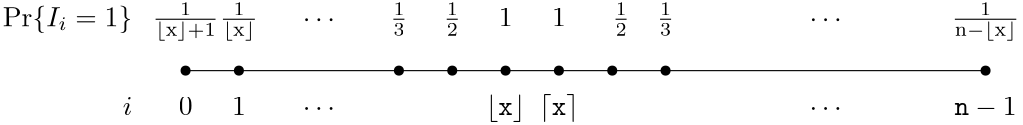 <?xml version="1.0"?>
<!DOCTYPE ipe SYSTEM "ipe.dtd">
<ipe version="70010" creator="Ipe 7.0.10">
<info created="D:20120110130916" modified="D:20120110140224"/>
<ipestyle name="basic">
<symbol name="arrow/arc(spx)">
<path stroke="sym-stroke" fill="sym-stroke" pen="sym-pen">
0 0 m
-1 0.333 l
-1 -0.333 l
h
</path>
</symbol>
<symbol name="arrow/farc(spx)">
<path stroke="sym-stroke" fill="white" pen="sym-pen">
0 0 m
-1 0.333 l
-1 -0.333 l
h
</path>
</symbol>
<symbol name="mark/circle(sx)" transformations="translations">
<path fill="sym-stroke">
0.6 0 0 0.6 0 0 e
0.4 0 0 0.4 0 0 e
</path>
</symbol>
<symbol name="mark/disk(sx)" transformations="translations">
<path fill="sym-stroke">
0.6 0 0 0.6 0 0 e
</path>
</symbol>
<symbol name="mark/fdisk(sfx)" transformations="translations">
<group>
<path fill="sym-stroke" fillrule="eofill">
0.6 0 0 0.6 0 0 e
0.4 0 0 0.4 0 0 e
</path>
<path fill="sym-fill">
0.4 0 0 0.4 0 0 e
</path>
</group>
</symbol>
<symbol name="mark/box(sx)" transformations="translations">
<path fill="sym-stroke" fillrule="eofill">
-0.6 -0.6 m
0.6 -0.6 l
0.6 0.6 l
-0.6 0.6 l
h
-0.4 -0.4 m
0.4 -0.4 l
0.4 0.4 l
-0.4 0.4 l
h
</path>
</symbol>
<symbol name="mark/square(sx)" transformations="translations">
<path fill="sym-stroke">
-0.6 -0.6 m
0.6 -0.6 l
0.6 0.6 l
-0.6 0.6 l
h
</path>
</symbol>
<symbol name="mark/fsquare(sfx)" transformations="translations">
<group>
<path fill="sym-stroke" fillrule="eofill">
-0.6 -0.6 m
0.6 -0.6 l
0.6 0.6 l
-0.6 0.6 l
h
-0.4 -0.4 m
0.4 -0.4 l
0.4 0.4 l
-0.4 0.4 l
h
</path>
<path fill="sym-fill">
-0.4 -0.4 m
0.4 -0.4 l
0.4 0.4 l
-0.4 0.4 l
h
</path>
</group>
</symbol>
<symbol name="mark/cross(sx)" transformations="translations">
<group>
<path fill="sym-stroke">
-0.43 -0.57 m
0.57 0.43 l
0.43 0.57 l
-0.57 -0.43 l
h
</path>
<path fill="sym-stroke">
-0.43 0.57 m
0.57 -0.43 l
0.43 -0.57 l
-0.57 0.43 l
h
</path>
</group>
</symbol>
<symbol name="arrow/fnormal(spx)">
<path stroke="sym-stroke" fill="white" pen="sym-pen">
0 0 m
-1 0.333 l
-1 -0.333 l
h
</path>
</symbol>
<symbol name="arrow/pointed(spx)">
<path stroke="sym-stroke" fill="sym-stroke" pen="sym-pen">
0 0 m
-1 0.333 l
-0.8 0 l
-1 -0.333 l
h
</path>
</symbol>
<symbol name="arrow/fpointed(spx)">
<path stroke="sym-stroke" fill="white" pen="sym-pen">
0 0 m
-1 0.333 l
-0.8 0 l
-1 -0.333 l
h
</path>
</symbol>
<symbol name="arrow/linear(spx)">
<path stroke="sym-stroke" pen="sym-pen">
-1 0.333 m
0 0 l
-1 -0.333 l
</path>
</symbol>
<symbol name="arrow/fdouble(spx)">
<path stroke="sym-stroke" fill="white" pen="sym-pen">
0 0 m
-1 0.333 l
-1 -0.333 l
h
-1 0 m
-2 0.333 l
-2 -0.333 l
h
</path>
</symbol>
<symbol name="arrow/double(spx)">
<path stroke="sym-stroke" fill="sym-stroke" pen="sym-pen">
0 0 m
-1 0.333 l
-1 -0.333 l
h
-1 0 m
-2 0.333 l
-2 -0.333 l
h
</path>
</symbol>
<pen name="heavier" value="0.8"/>
<pen name="fat" value="1.2"/>
<pen name="ultrafat" value="2"/>
<symbolsize name="large" value="5"/>
<symbolsize name="small" value="2"/>
<symbolsize name="tiny" value="1.1"/>
<arrowsize name="large" value="10"/>
<arrowsize name="small" value="5"/>
<arrowsize name="tiny" value="3"/>
<color name="red" value="1 0 0"/>
<color name="green" value="0 1 0"/>
<color name="blue" value="0 0 1"/>
<color name="yellow" value="1 1 0"/>
<color name="orange" value="1 0.647 0"/>
<color name="gold" value="1 0.843 0"/>
<color name="purple" value="0.627 0.125 0.941"/>
<color name="gray" value="0.745"/>
<color name="brown" value="0.647 0.165 0.165"/>
<color name="navy" value="0 0 0.502"/>
<color name="pink" value="1 0.753 0.796"/>
<color name="seagreen" value="0.18 0.545 0.341"/>
<color name="turquoise" value="0.251 0.878 0.816"/>
<color name="violet" value="0.933 0.51 0.933"/>
<color name="darkblue" value="0 0 0.545"/>
<color name="darkcyan" value="0 0.545 0.545"/>
<color name="darkgray" value="0.663"/>
<color name="darkgreen" value="0 0.392 0"/>
<color name="darkmagenta" value="0.545 0 0.545"/>
<color name="darkorange" value="1 0.549 0"/>
<color name="darkred" value="0.545 0 0"/>
<color name="lightblue" value="0.678 0.847 0.902"/>
<color name="lightcyan" value="0.878 1 1"/>
<color name="lightgray" value="0.827"/>
<color name="lightgreen" value="0.565 0.933 0.565"/>
<color name="lightyellow" value="1 1 0.878"/>
<dashstyle name="dashed" value="[4] 0"/>
<dashstyle name="dotted" value="[1 3] 0"/>
<dashstyle name="dash dotted" value="[4 2 1 2] 0"/>
<dashstyle name="dash dot dotted" value="[4 2 1 2 1 2] 0"/>
<textsize name="large" value="\large"/>
<textsize name="small" value="\small"/>
<textsize name="tiny" value="\tiny"/>
<textsize name="Large" value="\Large"/>
<textsize name="LARGE" value="\LARGE"/>
<textsize name="huge" value="\huge"/>
<textsize name="Huge" value="\Huge"/>
<textsize name="footnote" value="\footnotesize"/>
<textstyle name="center" begin="\begin{center}" end="\end{center}"/>
<textstyle name="itemize" begin="\begin{itemize}" end="\end{itemize}"/>
<textstyle name="item" begin="\begin{itemize}\item{}" end="\end{itemize}"/>
<gridsize name="4 pts" value="4"/>
<gridsize name="8 pts (~3 mm)" value="8"/>
<gridsize name="16 pts (~6 mm)" value="16"/>
<gridsize name="32 pts (~12 mm)" value="32"/>
<gridsize name="10 pts (~3.5 mm)" value="10"/>
<gridsize name="20 pts (~7 mm)" value="20"/>
<gridsize name="14 pts (~5 mm)" value="14"/>
<gridsize name="28 pts (~10 mm)" value="28"/>
<gridsize name="56 pts (~20 mm)" value="56"/>
<anglesize name="90 deg" value="90"/>
<anglesize name="60 deg" value="60"/>
<anglesize name="45 deg" value="45"/>
<anglesize name="30 deg" value="30"/>
<anglesize name="22.5 deg" value="22.5"/>
<tiling name="falling" angle="-60" step="4" width="1"/>
<tiling name="rising" angle="30" step="4" width="1"/>
</ipestyle>
<page>
<layer name="alpha"/>
<view layers="alpha" active="alpha"/>
<path layer="alpha" matrix="1.2 0 0 1 -46.3029 0" stroke="black">
176 192 m
416 192 l
</path>
<use matrix="1.2 0 0 1 -46.3029 0" name="mark/disk(sx)" pos="176 192" size="normal" stroke="black"/>
<use matrix="1.2 0 0 1 -46.3029 0" name="mark/disk(sx)" pos="192 192" size="normal" stroke="black"/>
<use matrix="1.2 0 0 1 -46.3029 0" name="mark/disk(sx)" pos="272 192" size="normal" stroke="black"/>
<use matrix="1.2 0 0 1 -46.3029 0" name="mark/disk(sx)" pos="288 192" size="normal" stroke="black"/>
<use matrix="1.2 0 0 1 -46.3029 0" name="mark/disk(sx)" pos="416 192" size="normal" stroke="black"/>
<use matrix="1.2 0 0 1 -46.3029 0" name="mark/disk(sx)" pos="304 192" size="normal" stroke="black"/>
<text matrix="1.2 0 0 1 -46.3029 0" transformations="translations" pos="176 176" stroke="black" type="label" width="4.981" height="6.42" depth="0" halign="center" valign="baseline">$0$</text>
<text matrix="1.2 0 0 1 -27.1029 0" transformations="translations" pos="176 176" stroke="black" type="label" width="4.981" height="6.42" depth="0" halign="center" valign="baseline">$1$</text>
<text matrix="1.2 0 0 1 68.8971 0" transformations="translations" pos="176 176" stroke="black" type="label" width="14.086" height="7.473" depth="2.49" halign="center" valign="baseline">$\lfloor\mathtt{x}\rfloor$</text>
<text matrix="1.2 0 0 1 88.0971 0" transformations="translations" pos="176 176" stroke="black" type="label" width="14.086" height="7.473" depth="2.49" halign="center" valign="baseline">$\lceil\mathtt{x}\rceil$</text>
<text matrix="1.2 0 0 1 241.697 0" transformations="translations" pos="176 176" stroke="black" type="label" width="22.388" height="6.421" depth="0.83" halign="center" valign="baseline">$\mathtt{n}-1$</text>
<text matrix="1.2 0 0 1 -46.3029 0" transformations="translations" pos="272 208" stroke="black" type="label" width="4.981" height="6.42" depth="0" halign="center" valign="baseline">$1$</text>
<text matrix="1.2 0 0 1 -46.3029 0" transformations="translations" pos="304 208" stroke="black" type="label" width="6.362" height="8.422" depth="3.43" valign="baseline">$\frac{1}{2}$</text>
<text matrix="1.2 0 0 1 -65.5029 0" transformations="translations" pos="272 208" stroke="black" type="label" width="6.362" height="8.422" depth="3.43" halign="center" valign="baseline">$\frac{1}{2}$</text>
<text matrix="1.2 0 0 1 11.2971 0" transformations="translations" pos="272 208" stroke="black" type="label" width="6.362" height="8.422" depth="3.43" halign="center" valign="baseline">$\frac{1}{3}$</text>
<use matrix="1.2 0 0 1 -46.3029 0" name="mark/disk(sx)" pos="256 192" size="normal" stroke="black"/>
<use matrix="1.2 0 0 1 -46.3029 0" name="mark/disk(sx)" pos="320 192" size="normal" stroke="black"/>
<text matrix="1.2 0 0 1 -161.503 0" transformations="translations" pos="272 208" stroke="black" type="label" width="23.97" height="8.416" depth="5.18" halign="center" valign="baseline">$\frac{1}{\lfloor\mathrm{x}\rfloor+1}$</text>
<text matrix="1.2 0 0 1 -142.303 0" transformations="translations" pos="272 208" stroke="black" type="label" width="13.883" height="8.416" depth="5.18" halign="center" valign="baseline">$\frac{1}{\lfloor\mathrm{x}\rfloor}$</text>
<text matrix="1.2 0 0 1 126.497 0" transformations="translations" pos="272 208" stroke="black" type="label" width="24.51" height="8.416" depth="5.18" halign="center" valign="baseline">$\frac{1}{\mathrm{n-\lfloor x\rfloor}}$</text>
<text matrix="1.2 0 0 1 -27.1029 0" transformations="translations" pos="352 208" stroke="black" type="label" width="11.623" height="4.428" depth="0" halign="center" valign="baseline">$\cdots$</text>
<text matrix="1.2 0 0 1 -36.7029 0" transformations="translations" pos="208 208" stroke="black" type="label" width="11.623" height="4.428" depth="0" halign="center" valign="baseline">$\cdots$</text>
<text matrix="1.2 0 0 1 -36.7029 -32" transformations="translations" pos="208 208" stroke="black" type="label" width="11.623" height="4.428" depth="0" halign="center" valign="baseline">$\cdots$</text>
<text matrix="1.2 0 0 1 -27.1029 -32" transformations="translations" pos="352 208" stroke="black" type="label" width="11.623" height="4.428" depth="0" halign="center" valign="baseline">$\cdots$</text>
<text matrix="1.2 0 0 1 -7.9029 0" transformations="translations" pos="128 176" stroke="black" type="label" width="3.432" height="6.571" depth="0" halign="right" valign="baseline">$i$</text>
<text matrix="1.2 0 0 1 -7.9029 0" transformations="translations" pos="128 208" stroke="black" type="label" width="46.606" height="7.473" depth="2.49" halign="right" valign="baseline">$\Pr\{I_i=1\}$</text>
<use matrix="1.2 0 0 1 -46.3029 0" name="mark/disk(sx)" pos="240 192" size="normal" stroke="black"/>
<text matrix="1.2 0 0 1 -84.7029 0" transformations="translations" pos="272 208" stroke="black" type="label" width="6.362" height="8.422" depth="3.43" halign="center" valign="baseline">$\frac{1}{3}$</text>
<text matrix="1.2 0 0 1 -27.1029 0" transformations="translations" pos="272 208" stroke="black" type="label" width="4.981" height="6.42" depth="0" halign="center" valign="baseline">$1$</text>
</page>
</ipe>
